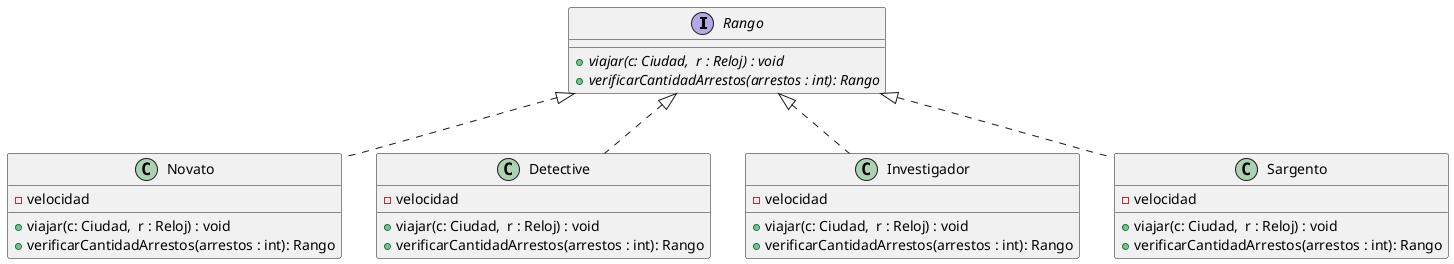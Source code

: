 @startuml

interface Rango {
    {abstract} + viajar(c: Ciudad,  r : Reloj) : void
    + {abstract} verificarCantidadArrestos(arrestos : int): Rango
}

class Novato {
    - velocidad
    + viajar(c: Ciudad,  r : Reloj) : void
    + verificarCantidadArrestos(arrestos : int): Rango
}

class Detective {
    - velocidad
    + viajar(c: Ciudad,  r : Reloj) : void
    + verificarCantidadArrestos(arrestos : int): Rango
}

class Investigador {
    - velocidad
    + viajar(c: Ciudad,  r : Reloj) : void
    + verificarCantidadArrestos(arrestos : int): Rango
}

class Sargento{
    - velocidad
    + viajar(c: Ciudad,  r : Reloj) : void
    + verificarCantidadArrestos(arrestos : int): Rango
}

Novato ..up|> Rango
Detective ..up|> Rango
Investigador ..up|> Rango
Sargento ..up|> Rango

@enduml